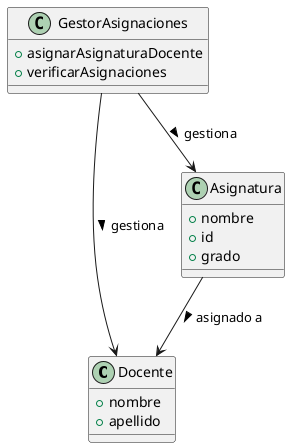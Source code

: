 @startuml
class Docente {
     +nombre
     +apellido
     

}

class Asignatura {
    +nombre
    +id
    +grado

}

class GestorAsignaciones {

    +asignarAsignaturaDocente
    +verificarAsignaciones
}




Asignatura --> Docente   : asignado a >
GestorAsignaciones --> Docente : gestiona >
GestorAsignaciones--> Asignatura : gestiona >
@enduml